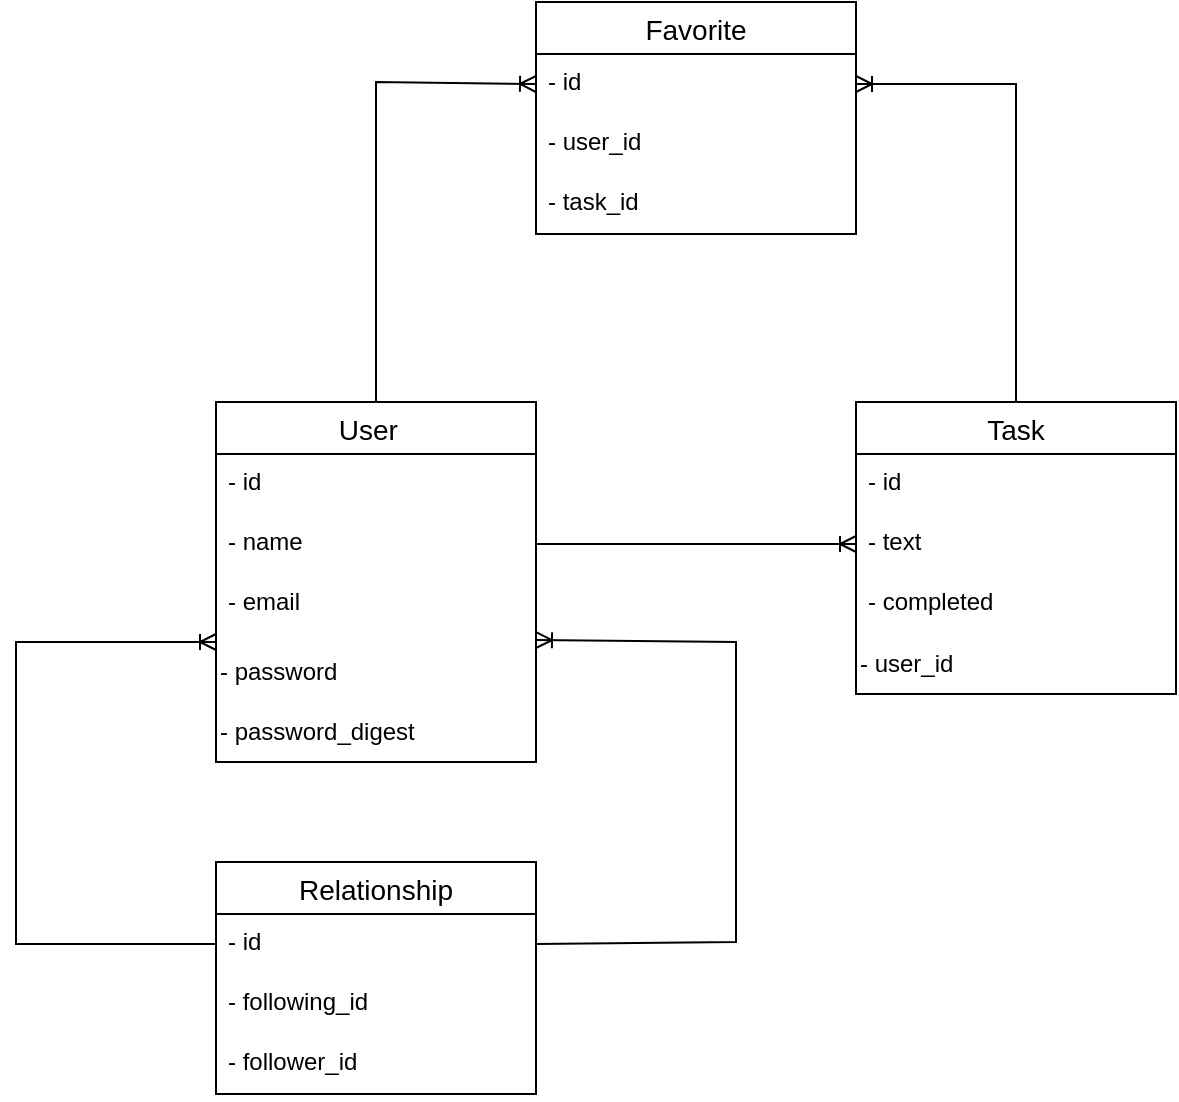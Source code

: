 <mxfile>
    <diagram name="ページ1" id="4CSKVqIAoUNAU3NVppUN">
        <mxGraphModel dx="650" dy="325" grid="1" gridSize="10" guides="1" tooltips="1" connect="1" arrows="1" fold="1" page="1" pageScale="1" pageWidth="827" pageHeight="1169" math="0" shadow="0">
            <root>
                <mxCell id="0"/>
                <mxCell id="1" parent="0"/>
                <mxCell id="ILeSlxTYA-ZlC2TaM1JU-14" value="User  " style="swimlane;fontStyle=0;childLayout=stackLayout;horizontal=1;startSize=26;horizontalStack=0;resizeParent=1;resizeParentMax=0;resizeLast=0;collapsible=1;marginBottom=0;align=center;fontSize=14;" parent="1" vertex="1">
                    <mxGeometry x="320" y="200" width="160" height="180" as="geometry"/>
                </mxCell>
                <mxCell id="ILeSlxTYA-ZlC2TaM1JU-15" value="- id" style="text;strokeColor=none;fillColor=none;spacingLeft=4;spacingRight=4;overflow=hidden;rotatable=0;points=[[0,0.5],[1,0.5]];portConstraint=eastwest;fontSize=12;whiteSpace=wrap;html=1;" parent="ILeSlxTYA-ZlC2TaM1JU-14" vertex="1">
                    <mxGeometry y="26" width="160" height="30" as="geometry"/>
                </mxCell>
                <mxCell id="ILeSlxTYA-ZlC2TaM1JU-16" value="- name" style="text;strokeColor=none;fillColor=none;spacingLeft=4;spacingRight=4;overflow=hidden;rotatable=0;points=[[0,0.5],[1,0.5]];portConstraint=eastwest;fontSize=12;whiteSpace=wrap;html=1;" parent="ILeSlxTYA-ZlC2TaM1JU-14" vertex="1">
                    <mxGeometry y="56" width="160" height="30" as="geometry"/>
                </mxCell>
                <mxCell id="ILeSlxTYA-ZlC2TaM1JU-17" value="- email" style="text;strokeColor=none;fillColor=none;spacingLeft=4;spacingRight=4;overflow=hidden;rotatable=0;points=[[0,0.5],[1,0.5]];portConstraint=eastwest;fontSize=12;whiteSpace=wrap;html=1;" parent="ILeSlxTYA-ZlC2TaM1JU-14" vertex="1">
                    <mxGeometry y="86" width="160" height="34" as="geometry"/>
                </mxCell>
                <mxCell id="ILeSlxTYA-ZlC2TaM1JU-24" value="- password" style="text;html=1;align=left;verticalAlign=middle;resizable=0;points=[];autosize=1;strokeColor=none;fillColor=none;" parent="ILeSlxTYA-ZlC2TaM1JU-14" vertex="1">
                    <mxGeometry y="120" width="160" height="30" as="geometry"/>
                </mxCell>
                <mxCell id="ILeSlxTYA-ZlC2TaM1JU-25" value="&lt;div style=&quot;&quot;&gt;&lt;span style=&quot;background-color: initial;&quot;&gt;- password_digest&lt;/span&gt;&lt;/div&gt;" style="text;html=1;align=left;verticalAlign=middle;resizable=0;points=[];autosize=1;strokeColor=none;fillColor=none;" parent="ILeSlxTYA-ZlC2TaM1JU-14" vertex="1">
                    <mxGeometry y="150" width="160" height="30" as="geometry"/>
                </mxCell>
                <mxCell id="ILeSlxTYA-ZlC2TaM1JU-26" value="Task" style="swimlane;fontStyle=0;childLayout=stackLayout;horizontal=1;startSize=26;horizontalStack=0;resizeParent=1;resizeParentMax=0;resizeLast=0;collapsible=1;marginBottom=0;align=center;fontSize=14;" parent="1" vertex="1">
                    <mxGeometry x="640" y="200" width="160" height="146" as="geometry"/>
                </mxCell>
                <mxCell id="ILeSlxTYA-ZlC2TaM1JU-27" value="- id" style="text;strokeColor=none;fillColor=none;spacingLeft=4;spacingRight=4;overflow=hidden;rotatable=0;points=[[0,0.5],[1,0.5]];portConstraint=eastwest;fontSize=12;whiteSpace=wrap;html=1;" parent="ILeSlxTYA-ZlC2TaM1JU-26" vertex="1">
                    <mxGeometry y="26" width="160" height="30" as="geometry"/>
                </mxCell>
                <mxCell id="ILeSlxTYA-ZlC2TaM1JU-28" value="- text" style="text;strokeColor=none;fillColor=none;spacingLeft=4;spacingRight=4;overflow=hidden;rotatable=0;points=[[0,0.5],[1,0.5]];portConstraint=eastwest;fontSize=12;whiteSpace=wrap;html=1;" parent="ILeSlxTYA-ZlC2TaM1JU-26" vertex="1">
                    <mxGeometry y="56" width="160" height="30" as="geometry"/>
                </mxCell>
                <mxCell id="ILeSlxTYA-ZlC2TaM1JU-29" value="- completed" style="text;strokeColor=none;fillColor=none;spacingLeft=4;spacingRight=4;overflow=hidden;rotatable=0;points=[[0,0.5],[1,0.5]];portConstraint=eastwest;fontSize=12;whiteSpace=wrap;html=1;" parent="ILeSlxTYA-ZlC2TaM1JU-26" vertex="1">
                    <mxGeometry y="86" width="160" height="30" as="geometry"/>
                </mxCell>
                <mxCell id="ILeSlxTYA-ZlC2TaM1JU-30" value="- user_id" style="text;html=1;align=left;verticalAlign=middle;resizable=0;points=[];autosize=1;strokeColor=none;fillColor=none;" parent="ILeSlxTYA-ZlC2TaM1JU-26" vertex="1">
                    <mxGeometry y="116" width="160" height="30" as="geometry"/>
                </mxCell>
                <mxCell id="ILeSlxTYA-ZlC2TaM1JU-32" value="" style="edgeStyle=entityRelationEdgeStyle;fontSize=12;html=1;endArrow=ERoneToMany;rounded=0;exitX=1;exitY=0.5;exitDx=0;exitDy=0;entryX=0;entryY=0.5;entryDx=0;entryDy=0;" parent="1" source="ILeSlxTYA-ZlC2TaM1JU-16" target="ILeSlxTYA-ZlC2TaM1JU-28" edge="1">
                    <mxGeometry width="100" height="100" relative="1" as="geometry">
                        <mxPoint x="480" y="280" as="sourcePoint"/>
                        <mxPoint x="580" y="180" as="targetPoint"/>
                    </mxGeometry>
                </mxCell>
                <mxCell id="ILeSlxTYA-ZlC2TaM1JU-33" value="Favorite" style="swimlane;fontStyle=0;childLayout=stackLayout;horizontal=1;startSize=26;horizontalStack=0;resizeParent=1;resizeParentMax=0;resizeLast=0;collapsible=1;marginBottom=0;align=center;fontSize=14;" parent="1" vertex="1">
                    <mxGeometry x="480" width="160" height="116" as="geometry"/>
                </mxCell>
                <mxCell id="ILeSlxTYA-ZlC2TaM1JU-34" value="- id" style="text;strokeColor=none;fillColor=none;spacingLeft=4;spacingRight=4;overflow=hidden;rotatable=0;points=[[0,0.5],[1,0.5]];portConstraint=eastwest;fontSize=12;whiteSpace=wrap;html=1;" parent="ILeSlxTYA-ZlC2TaM1JU-33" vertex="1">
                    <mxGeometry y="26" width="160" height="30" as="geometry"/>
                </mxCell>
                <mxCell id="ILeSlxTYA-ZlC2TaM1JU-35" value="- user_id" style="text;strokeColor=none;fillColor=none;spacingLeft=4;spacingRight=4;overflow=hidden;rotatable=0;points=[[0,0.5],[1,0.5]];portConstraint=eastwest;fontSize=12;whiteSpace=wrap;html=1;" parent="ILeSlxTYA-ZlC2TaM1JU-33" vertex="1">
                    <mxGeometry y="56" width="160" height="30" as="geometry"/>
                </mxCell>
                <mxCell id="ILeSlxTYA-ZlC2TaM1JU-36" value="- task_id" style="text;strokeColor=none;fillColor=none;spacingLeft=4;spacingRight=4;overflow=hidden;rotatable=0;points=[[0,0.5],[1,0.5]];portConstraint=eastwest;fontSize=12;whiteSpace=wrap;html=1;" parent="ILeSlxTYA-ZlC2TaM1JU-33" vertex="1">
                    <mxGeometry y="86" width="160" height="30" as="geometry"/>
                </mxCell>
                <mxCell id="ILeSlxTYA-ZlC2TaM1JU-41" value="" style="fontSize=12;html=1;endArrow=ERoneToMany;rounded=0;exitX=0.5;exitY=0;exitDx=0;exitDy=0;entryX=0;entryY=0.5;entryDx=0;entryDy=0;" parent="1" source="ILeSlxTYA-ZlC2TaM1JU-14" target="ILeSlxTYA-ZlC2TaM1JU-34" edge="1">
                    <mxGeometry width="100" height="100" relative="1" as="geometry">
                        <mxPoint x="370" y="150" as="sourcePoint"/>
                        <mxPoint x="470" y="50" as="targetPoint"/>
                        <Array as="points">
                            <mxPoint x="400" y="40"/>
                        </Array>
                    </mxGeometry>
                </mxCell>
                <mxCell id="ILeSlxTYA-ZlC2TaM1JU-42" value="" style="fontSize=12;html=1;endArrow=ERoneToMany;rounded=0;entryX=1;entryY=0.5;entryDx=0;entryDy=0;exitX=0.5;exitY=0;exitDx=0;exitDy=0;" parent="1" source="ILeSlxTYA-ZlC2TaM1JU-26" target="ILeSlxTYA-ZlC2TaM1JU-34" edge="1">
                    <mxGeometry width="100" height="100" relative="1" as="geometry">
                        <mxPoint x="660" y="160" as="sourcePoint"/>
                        <mxPoint x="760" y="60" as="targetPoint"/>
                        <Array as="points">
                            <mxPoint x="720" y="41"/>
                        </Array>
                    </mxGeometry>
                </mxCell>
                <mxCell id="ILeSlxTYA-ZlC2TaM1JU-43" value="Relationship" style="swimlane;fontStyle=0;childLayout=stackLayout;horizontal=1;startSize=26;horizontalStack=0;resizeParent=1;resizeParentMax=0;resizeLast=0;collapsible=1;marginBottom=0;align=center;fontSize=14;" parent="1" vertex="1">
                    <mxGeometry x="320" y="430" width="160" height="116" as="geometry"/>
                </mxCell>
                <mxCell id="ILeSlxTYA-ZlC2TaM1JU-44" value="- id" style="text;strokeColor=none;fillColor=none;spacingLeft=4;spacingRight=4;overflow=hidden;rotatable=0;points=[[0,0.5],[1,0.5]];portConstraint=eastwest;fontSize=12;whiteSpace=wrap;html=1;" parent="ILeSlxTYA-ZlC2TaM1JU-43" vertex="1">
                    <mxGeometry y="26" width="160" height="30" as="geometry"/>
                </mxCell>
                <mxCell id="ILeSlxTYA-ZlC2TaM1JU-45" value="- following_id" style="text;strokeColor=none;fillColor=none;spacingLeft=4;spacingRight=4;overflow=hidden;rotatable=0;points=[[0,0.5],[1,0.5]];portConstraint=eastwest;fontSize=12;whiteSpace=wrap;html=1;" parent="ILeSlxTYA-ZlC2TaM1JU-43" vertex="1">
                    <mxGeometry y="56" width="160" height="30" as="geometry"/>
                </mxCell>
                <mxCell id="ILeSlxTYA-ZlC2TaM1JU-46" value="- follower_id" style="text;strokeColor=none;fillColor=none;spacingLeft=4;spacingRight=4;overflow=hidden;rotatable=0;points=[[0,0.5],[1,0.5]];portConstraint=eastwest;fontSize=12;whiteSpace=wrap;html=1;" parent="ILeSlxTYA-ZlC2TaM1JU-43" vertex="1">
                    <mxGeometry y="86" width="160" height="30" as="geometry"/>
                </mxCell>
                <mxCell id="ILeSlxTYA-ZlC2TaM1JU-47" value="" style="fontSize=12;html=1;endArrow=ERoneToMany;rounded=0;exitX=0;exitY=0.5;exitDx=0;exitDy=0;" parent="1" source="ILeSlxTYA-ZlC2TaM1JU-44" edge="1">
                    <mxGeometry width="100" height="100" relative="1" as="geometry">
                        <mxPoint x="220" y="420" as="sourcePoint"/>
                        <mxPoint x="320" y="320" as="targetPoint"/>
                        <Array as="points">
                            <mxPoint x="220" y="471"/>
                            <mxPoint x="220" y="400"/>
                            <mxPoint x="220" y="320"/>
                        </Array>
                    </mxGeometry>
                </mxCell>
                <mxCell id="ILeSlxTYA-ZlC2TaM1JU-48" value="" style="fontSize=12;html=1;endArrow=ERoneToMany;rounded=0;exitX=1;exitY=0.5;exitDx=0;exitDy=0;entryX=1;entryY=-0.033;entryDx=0;entryDy=0;entryPerimeter=0;" parent="1" source="ILeSlxTYA-ZlC2TaM1JU-44" target="ILeSlxTYA-ZlC2TaM1JU-24" edge="1">
                    <mxGeometry width="100" height="100" relative="1" as="geometry">
                        <mxPoint x="480" y="380" as="sourcePoint"/>
                        <mxPoint x="580" y="280" as="targetPoint"/>
                        <Array as="points">
                            <mxPoint x="580" y="470"/>
                            <mxPoint x="580" y="400"/>
                            <mxPoint x="580" y="320"/>
                        </Array>
                    </mxGeometry>
                </mxCell>
            </root>
        </mxGraphModel>
    </diagram>
</mxfile>